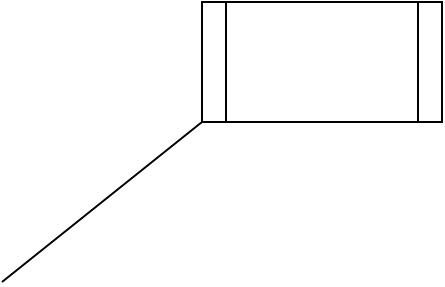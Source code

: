 <mxfile version="13.9.7" type="github"><diagram id="HfDYskEuxCG3gUd3G75x" name="Page-1"><mxGraphModel dx="1422" dy="802" grid="1" gridSize="10" guides="1" tooltips="1" connect="1" arrows="1" fold="1" page="1" pageScale="1" pageWidth="827" pageHeight="1169" math="0" shadow="0"><root><mxCell id="0"/><mxCell id="1" parent="0"/><mxCell id="3JCUnt3fOQdFLrr2KREb-1" value="" style="shape=process;whiteSpace=wrap;html=1;backgroundOutline=1;" vertex="1" parent="1"><mxGeometry x="340" y="40" width="120" height="60" as="geometry"/></mxCell><mxCell id="3JCUnt3fOQdFLrr2KREb-2" value="" style="endArrow=none;html=1;entryX=0;entryY=1;entryDx=0;entryDy=0;" edge="1" parent="1" target="3JCUnt3fOQdFLrr2KREb-1"><mxGeometry width="50" height="50" relative="1" as="geometry"><mxPoint x="240" y="180" as="sourcePoint"/><mxPoint x="440" y="230" as="targetPoint"/><Array as="points"><mxPoint x="290" y="140"/></Array></mxGeometry></mxCell></root></mxGraphModel></diagram></mxfile>
